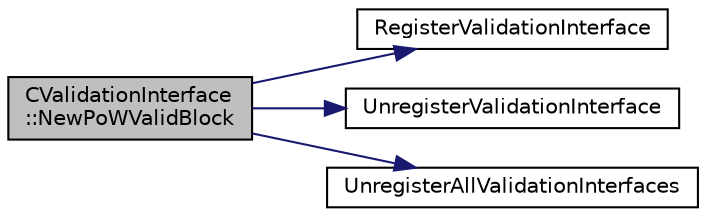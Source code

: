 digraph "CValidationInterface::NewPoWValidBlock"
{
  edge [fontname="Helvetica",fontsize="10",labelfontname="Helvetica",labelfontsize="10"];
  node [fontname="Helvetica",fontsize="10",shape=record];
  rankdir="LR";
  Node10 [label="CValidationInterface\l::NewPoWValidBlock",height=0.2,width=0.4,color="black", fillcolor="grey75", style="filled", fontcolor="black"];
  Node10 -> Node11 [color="midnightblue",fontsize="10",style="solid",fontname="Helvetica"];
  Node11 [label="RegisterValidationInterface",height=0.2,width=0.4,color="black", fillcolor="white", style="filled",URL="$validationinterface_8h.html#ade8ef59282b5f7521ecfd870a8e3b137",tooltip="Register a wallet to receive updates from core. "];
  Node10 -> Node12 [color="midnightblue",fontsize="10",style="solid",fontname="Helvetica"];
  Node12 [label="UnregisterValidationInterface",height=0.2,width=0.4,color="black", fillcolor="white", style="filled",URL="$validationinterface_8h.html#a5e1776de1f87b4d045e9e2a198236b63",tooltip="Unregister a wallet from core. "];
  Node10 -> Node13 [color="midnightblue",fontsize="10",style="solid",fontname="Helvetica"];
  Node13 [label="UnregisterAllValidationInterfaces",height=0.2,width=0.4,color="black", fillcolor="white", style="filled",URL="$validationinterface_8h.html#a8fe3fbf8c47cc0419fd7b9a14e8b140d",tooltip="Unregister all wallets from core. "];
}
